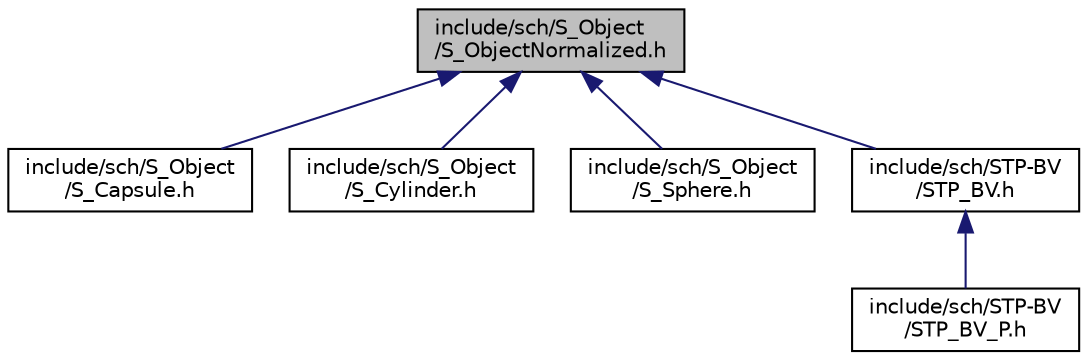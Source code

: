 digraph "include/sch/S_Object/S_ObjectNormalized.h"
{
  edge [fontname="Helvetica",fontsize="10",labelfontname="Helvetica",labelfontsize="10"];
  node [fontname="Helvetica",fontsize="10",shape=record];
  Node17 [label="include/sch/S_Object\l/S_ObjectNormalized.h",height=0.2,width=0.4,color="black", fillcolor="grey75", style="filled", fontcolor="black"];
  Node17 -> Node18 [dir="back",color="midnightblue",fontsize="10",style="solid",fontname="Helvetica"];
  Node18 [label="include/sch/S_Object\l/S_Capsule.h",height=0.2,width=0.4,color="black", fillcolor="white", style="filled",URL="$S__Capsule_8h.html"];
  Node17 -> Node19 [dir="back",color="midnightblue",fontsize="10",style="solid",fontname="Helvetica"];
  Node19 [label="include/sch/S_Object\l/S_Cylinder.h",height=0.2,width=0.4,color="black", fillcolor="white", style="filled",URL="$S__Cylinder_8h.html"];
  Node17 -> Node20 [dir="back",color="midnightblue",fontsize="10",style="solid",fontname="Helvetica"];
  Node20 [label="include/sch/S_Object\l/S_Sphere.h",height=0.2,width=0.4,color="black", fillcolor="white", style="filled",URL="$S__Sphere_8h.html"];
  Node17 -> Node21 [dir="back",color="midnightblue",fontsize="10",style="solid",fontname="Helvetica"];
  Node21 [label="include/sch/STP-BV\l/STP_BV.h",height=0.2,width=0.4,color="black", fillcolor="white", style="filled",URL="$STP__BV_8h.html"];
  Node21 -> Node22 [dir="back",color="midnightblue",fontsize="10",style="solid",fontname="Helvetica"];
  Node22 [label="include/sch/STP-BV\l/STP_BV_P.h",height=0.2,width=0.4,color="black", fillcolor="white", style="filled",URL="$STP__BV__P_8h.html"];
}
